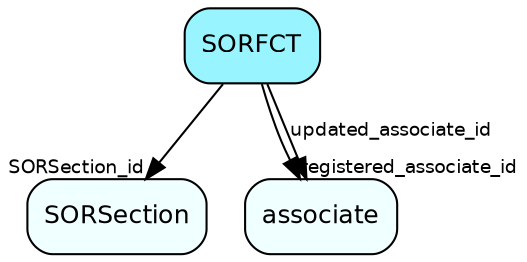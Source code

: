 digraph SORFCT  {
node [shape = box style="rounded, filled" fontname = "Helvetica" fontsize = "12" ]
edge [fontname = "Helvetica" fontsize = "9"]

SORFCT[fillcolor = "cadetblue1"]
SORSection[fillcolor = "azure1"]
associate[fillcolor = "azure1"]
SORFCT -> SORSection [headlabel = "SORSection_id"]
SORFCT -> associate [headlabel = "registered_associate_id"]
SORFCT -> associate [label = "updated_associate_id"]
}
